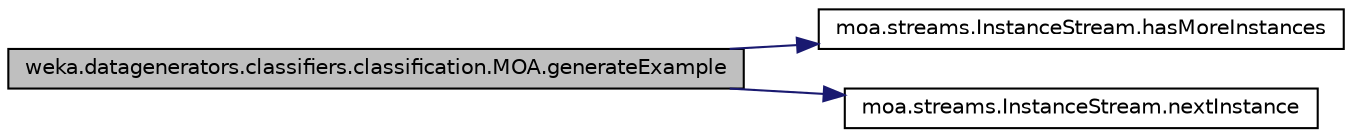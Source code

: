 digraph G
{
  edge [fontname="Helvetica",fontsize="10",labelfontname="Helvetica",labelfontsize="10"];
  node [fontname="Helvetica",fontsize="10",shape=record];
  rankdir=LR;
  Node1 [label="weka.datagenerators.classifiers.classification.MOA.generateExample",height=0.2,width=0.4,color="black", fillcolor="grey75", style="filled" fontcolor="black"];
  Node1 -> Node2 [color="midnightblue",fontsize="10",style="solid",fontname="Helvetica"];
  Node2 [label="moa.streams.InstanceStream.hasMoreInstances",height=0.2,width=0.4,color="black", fillcolor="white", style="filled",URL="$interfacemoa_1_1streams_1_1InstanceStream.html#adcce31f5a024f6a73e150da2d1d731df",tooltip="Gets whether this stream has more instances to output."];
  Node1 -> Node3 [color="midnightblue",fontsize="10",style="solid",fontname="Helvetica"];
  Node3 [label="moa.streams.InstanceStream.nextInstance",height=0.2,width=0.4,color="black", fillcolor="white", style="filled",URL="$interfacemoa_1_1streams_1_1InstanceStream.html#ae68c1c47c4dac2e591745a21e8cc120a",tooltip="Gets the next instance from this stream."];
}
